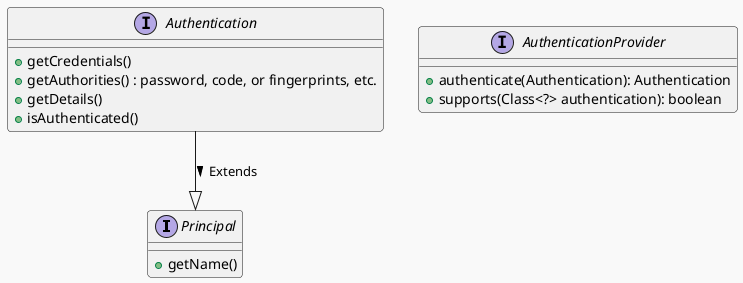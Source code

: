 @startuml
'https://plantuml.com/class-diagram
!theme mars

interface Principal {
  +getName()
}

interface Authentication {
  +getCredentials()
  +getAuthorities() : password, code, or fingerprints, etc.
  +getDetails()
  +isAuthenticated()
}

interface AuthenticationProvider {
  +authenticate(Authentication): Authentication
  +supports(Class<?> authentication): boolean
}

Authentication --|> Principal: Extends >

@enduml